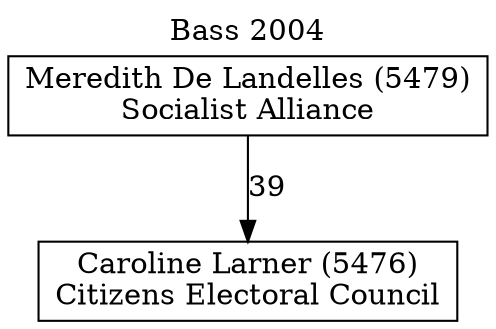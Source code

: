 // House preference flow
digraph "Caroline Larner (5476)_Bass_2004" {
	graph [label="Bass 2004" labelloc=t mclimit=10]
	node [shape=box]
	"Caroline Larner (5476)" [label="Caroline Larner (5476)
Citizens Electoral Council"]
	"Meredith De Landelles (5479)" [label="Meredith De Landelles (5479)
Socialist Alliance"]
	"Meredith De Landelles (5479)" -> "Caroline Larner (5476)" [label=39]
}
